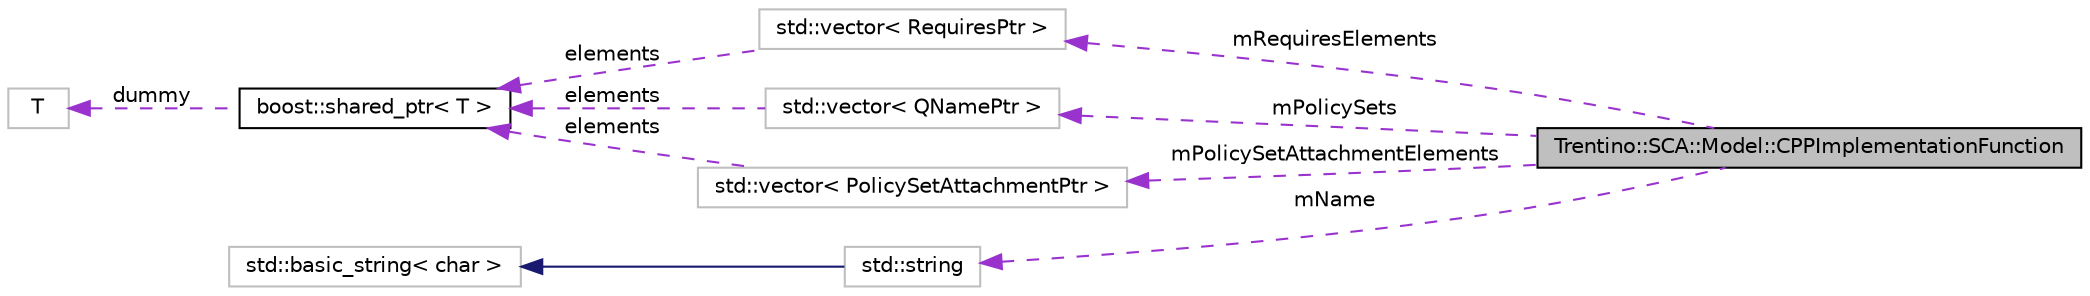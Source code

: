 digraph G
{
  edge [fontname="Helvetica",fontsize="10",labelfontname="Helvetica",labelfontsize="10"];
  node [fontname="Helvetica",fontsize="10",shape=record];
  rankdir="LR";
  Node1 [label="Trentino::SCA::Model::CPPImplementationFunction",height=0.2,width=0.4,color="black", fillcolor="grey75", style="filled" fontcolor="black"];
  Node2 -> Node1 [dir="back",color="darkorchid3",fontsize="10",style="dashed",label=" mRequiresElements" ,fontname="Helvetica"];
  Node2 [label="std::vector\< RequiresPtr \>",height=0.2,width=0.4,color="grey75", fillcolor="white", style="filled"];
  Node3 -> Node2 [dir="back",color="darkorchid3",fontsize="10",style="dashed",label=" elements" ,fontname="Helvetica"];
  Node3 [label="boost::shared_ptr\< T \>",height=0.2,width=0.4,color="black", fillcolor="white", style="filled",URL="$classboost_1_1shared__ptr.html"];
  Node4 -> Node3 [dir="back",color="darkorchid3",fontsize="10",style="dashed",label=" dummy" ,fontname="Helvetica"];
  Node4 [label="T",height=0.2,width=0.4,color="grey75", fillcolor="white", style="filled"];
  Node5 -> Node1 [dir="back",color="darkorchid3",fontsize="10",style="dashed",label=" mName" ,fontname="Helvetica"];
  Node5 [label="std::string",height=0.2,width=0.4,color="grey75", fillcolor="white", style="filled",tooltip="STL class."];
  Node6 -> Node5 [dir="back",color="midnightblue",fontsize="10",style="solid",fontname="Helvetica"];
  Node6 [label="std::basic_string\< char \>",height=0.2,width=0.4,color="grey75", fillcolor="white", style="filled",tooltip="STL class."];
  Node7 -> Node1 [dir="back",color="darkorchid3",fontsize="10",style="dashed",label=" mPolicySets" ,fontname="Helvetica"];
  Node7 [label="std::vector\< QNamePtr \>",height=0.2,width=0.4,color="grey75", fillcolor="white", style="filled"];
  Node3 -> Node7 [dir="back",color="darkorchid3",fontsize="10",style="dashed",label=" elements" ,fontname="Helvetica"];
  Node8 -> Node1 [dir="back",color="darkorchid3",fontsize="10",style="dashed",label=" mPolicySetAttachmentElements" ,fontname="Helvetica"];
  Node8 [label="std::vector\< PolicySetAttachmentPtr \>",height=0.2,width=0.4,color="grey75", fillcolor="white", style="filled"];
  Node3 -> Node8 [dir="back",color="darkorchid3",fontsize="10",style="dashed",label=" elements" ,fontname="Helvetica"];
}
